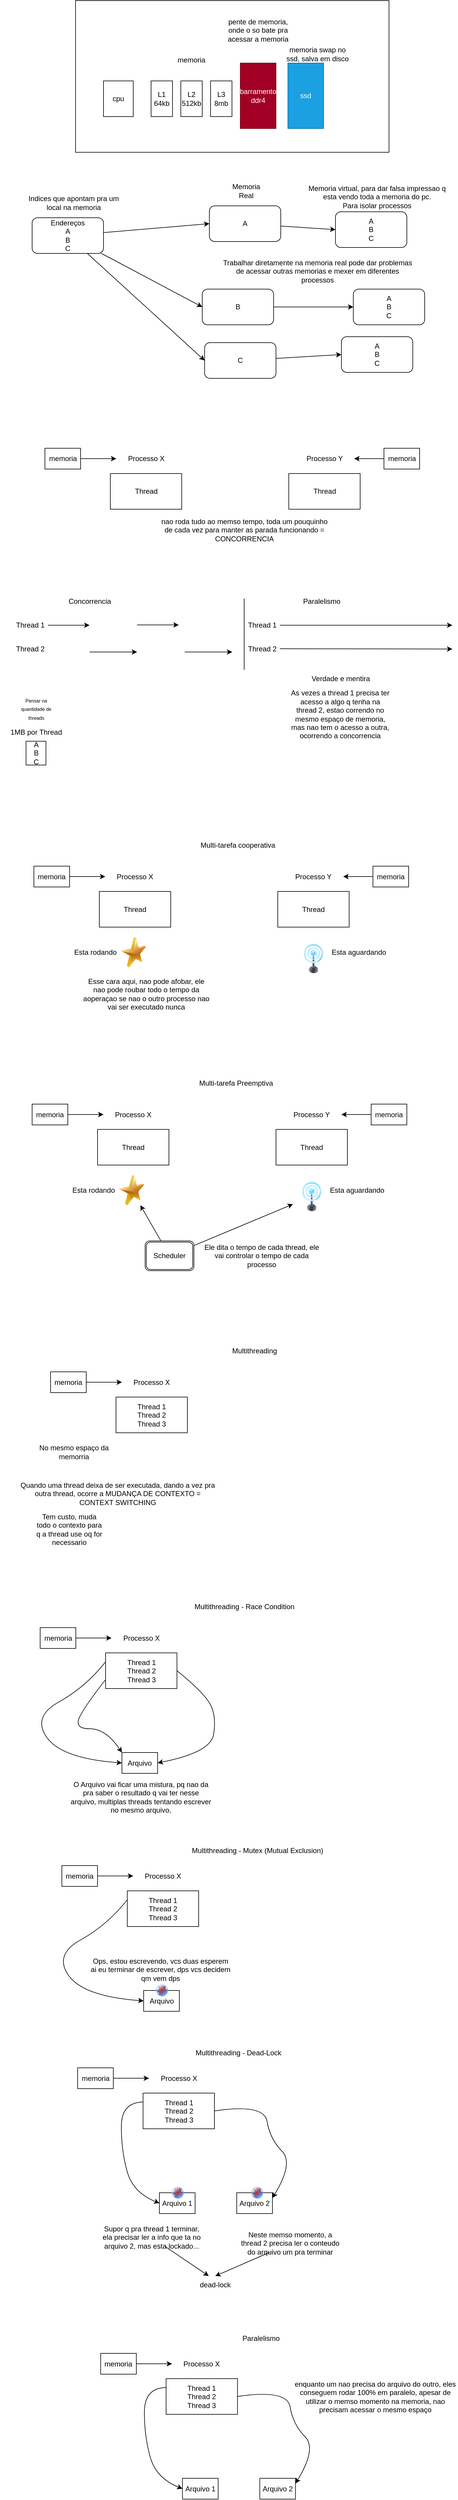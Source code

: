 <mxfile>
    <diagram id="BmdIyCTguXosixRM9kqd" name="Page-1">
        <mxGraphModel dx="1103" dy="774" grid="1" gridSize="10" guides="1" tooltips="1" connect="1" arrows="1" fold="1" page="1" pageScale="1" pageWidth="827" pageHeight="1169" math="0" shadow="0">
            <root>
                <mxCell id="0"/>
                <mxCell id="1" parent="0"/>
                <mxCell id="12" value="" style="rounded=0;whiteSpace=wrap;html=1;" vertex="1" parent="1">
                    <mxGeometry x="143" y="115" width="527" height="255" as="geometry"/>
                </mxCell>
                <mxCell id="2" value="cpu" style="rounded=0;whiteSpace=wrap;html=1;" vertex="1" parent="1">
                    <mxGeometry x="190" y="250" width="50" height="60" as="geometry"/>
                </mxCell>
                <mxCell id="3" value="L1&lt;br&gt;64kb" style="rounded=0;whiteSpace=wrap;html=1;" vertex="1" parent="1">
                    <mxGeometry x="270" y="250" width="36" height="60" as="geometry"/>
                </mxCell>
                <mxCell id="5" value="L2&lt;br&gt;512kb" style="rounded=0;whiteSpace=wrap;html=1;" vertex="1" parent="1">
                    <mxGeometry x="320" y="250" width="36" height="60" as="geometry"/>
                </mxCell>
                <mxCell id="6" value="L3&lt;br&gt;8mb" style="rounded=0;whiteSpace=wrap;html=1;" vertex="1" parent="1">
                    <mxGeometry x="370" y="250" width="36" height="60" as="geometry"/>
                </mxCell>
                <mxCell id="7" value="barramento&lt;br&gt;ddr4" style="rounded=0;whiteSpace=wrap;html=1;fillColor=#a20025;fontColor=#ffffff;strokeColor=#6F0000;" vertex="1" parent="1">
                    <mxGeometry x="420" y="220" width="60" height="110" as="geometry"/>
                </mxCell>
                <mxCell id="8" value="memoria" style="text;html=1;strokeColor=none;fillColor=none;align=center;verticalAlign=middle;whiteSpace=wrap;rounded=0;" vertex="1" parent="1">
                    <mxGeometry x="308" y="200" width="60" height="30" as="geometry"/>
                </mxCell>
                <mxCell id="9" value="pente de memoria, onde o so bate pra acessar a memoria" style="text;html=1;strokeColor=none;fillColor=none;align=center;verticalAlign=middle;whiteSpace=wrap;rounded=0;" vertex="1" parent="1">
                    <mxGeometry x="390" y="150" width="120" height="30" as="geometry"/>
                </mxCell>
                <mxCell id="10" value="ssd" style="rounded=0;whiteSpace=wrap;html=1;fillColor=#1ba1e2;fontColor=#ffffff;strokeColor=#006EAF;" vertex="1" parent="1">
                    <mxGeometry x="500" y="220" width="60" height="110" as="geometry"/>
                </mxCell>
                <mxCell id="11" value="memoria swap no ssd, salva em disco" style="text;html=1;strokeColor=none;fillColor=none;align=center;verticalAlign=middle;whiteSpace=wrap;rounded=0;" vertex="1" parent="1">
                    <mxGeometry x="490" y="190" width="120" height="30" as="geometry"/>
                </mxCell>
                <mxCell id="17" style="edgeStyle=none;html=1;entryX=0;entryY=0.5;entryDx=0;entryDy=0;" edge="1" parent="1" source="13" target="14">
                    <mxGeometry relative="1" as="geometry"/>
                </mxCell>
                <mxCell id="18" style="edgeStyle=none;html=1;entryX=0;entryY=0.5;entryDx=0;entryDy=0;" edge="1" parent="1" source="13" target="15">
                    <mxGeometry relative="1" as="geometry"/>
                </mxCell>
                <mxCell id="19" style="edgeStyle=none;html=1;entryX=0;entryY=0.5;entryDx=0;entryDy=0;" edge="1" parent="1" source="13" target="16">
                    <mxGeometry relative="1" as="geometry"/>
                </mxCell>
                <mxCell id="13" value="Endereços&lt;br&gt;A&lt;br&gt;B&lt;br&gt;C" style="rounded=1;whiteSpace=wrap;html=1;" vertex="1" parent="1">
                    <mxGeometry x="70" y="480" width="120" height="60" as="geometry"/>
                </mxCell>
                <mxCell id="24" style="edgeStyle=none;html=1;entryX=0;entryY=0.5;entryDx=0;entryDy=0;" edge="1" parent="1" source="14" target="22">
                    <mxGeometry relative="1" as="geometry"/>
                </mxCell>
                <mxCell id="14" value="A" style="rounded=1;whiteSpace=wrap;html=1;" vertex="1" parent="1">
                    <mxGeometry x="368" y="460" width="120" height="60" as="geometry"/>
                </mxCell>
                <mxCell id="27" style="edgeStyle=none;html=1;entryX=0;entryY=0.5;entryDx=0;entryDy=0;" edge="1" parent="1" source="15" target="25">
                    <mxGeometry relative="1" as="geometry"/>
                </mxCell>
                <mxCell id="15" value="B" style="rounded=1;whiteSpace=wrap;html=1;" vertex="1" parent="1">
                    <mxGeometry x="356" y="600" width="120" height="60" as="geometry"/>
                </mxCell>
                <mxCell id="28" style="edgeStyle=none;html=1;entryX=0;entryY=0.5;entryDx=0;entryDy=0;" edge="1" parent="1" source="16" target="26">
                    <mxGeometry relative="1" as="geometry"/>
                </mxCell>
                <mxCell id="16" value="C" style="rounded=1;whiteSpace=wrap;html=1;" vertex="1" parent="1">
                    <mxGeometry x="360" y="690" width="120" height="60" as="geometry"/>
                </mxCell>
                <mxCell id="20" value="Memoria Real" style="text;html=1;strokeColor=none;fillColor=none;align=center;verticalAlign=middle;whiteSpace=wrap;rounded=0;" vertex="1" parent="1">
                    <mxGeometry x="400" y="420" width="60" height="30" as="geometry"/>
                </mxCell>
                <mxCell id="21" value="Indices que apontam pra um local na memoria" style="text;html=1;strokeColor=none;fillColor=none;align=center;verticalAlign=middle;whiteSpace=wrap;rounded=0;" vertex="1" parent="1">
                    <mxGeometry x="50" y="440" width="180" height="30" as="geometry"/>
                </mxCell>
                <mxCell id="22" value="A&lt;br&gt;B&lt;br&gt;C" style="rounded=1;whiteSpace=wrap;html=1;" vertex="1" parent="1">
                    <mxGeometry x="580" y="470" width="120" height="60" as="geometry"/>
                </mxCell>
                <mxCell id="23" value="Memoria virtual, para dar falsa impressao q esta vendo toda a memoria do pc.&lt;br&gt;Para isolar processos" style="text;html=1;strokeColor=none;fillColor=none;align=center;verticalAlign=middle;whiteSpace=wrap;rounded=0;" vertex="1" parent="1">
                    <mxGeometry x="530" y="430" width="240" height="30" as="geometry"/>
                </mxCell>
                <mxCell id="25" value="A&lt;br&gt;B&lt;br&gt;C" style="rounded=1;whiteSpace=wrap;html=1;" vertex="1" parent="1">
                    <mxGeometry x="610" y="600" width="120" height="60" as="geometry"/>
                </mxCell>
                <mxCell id="26" value="A&lt;br&gt;B&lt;br&gt;C" style="rounded=1;whiteSpace=wrap;html=1;" vertex="1" parent="1">
                    <mxGeometry x="590" y="680" width="120" height="60" as="geometry"/>
                </mxCell>
                <mxCell id="29" value="Trabalhar diretamente na memoria real pode dar problemas de acessar outras memorias e mexer em diferentes processos" style="text;html=1;strokeColor=none;fillColor=none;align=center;verticalAlign=middle;whiteSpace=wrap;rounded=0;" vertex="1" parent="1">
                    <mxGeometry x="390" y="554.5" width="320" height="30" as="geometry"/>
                </mxCell>
                <mxCell id="30" value="Thread" style="rounded=0;whiteSpace=wrap;html=1;" vertex="1" parent="1">
                    <mxGeometry x="201.5" y="910" width="120" height="60" as="geometry"/>
                </mxCell>
                <mxCell id="31" value="Thread" style="rounded=0;whiteSpace=wrap;html=1;" vertex="1" parent="1">
                    <mxGeometry x="501.5" y="910" width="120" height="60" as="geometry"/>
                </mxCell>
                <mxCell id="32" value="Processo X" style="text;html=1;strokeColor=none;fillColor=none;align=center;verticalAlign=middle;whiteSpace=wrap;rounded=0;" vertex="1" parent="1">
                    <mxGeometry x="211.5" y="870" width="100" height="30" as="geometry"/>
                </mxCell>
                <mxCell id="33" value="Processo Y" style="text;html=1;strokeColor=none;fillColor=none;align=center;verticalAlign=middle;whiteSpace=wrap;rounded=0;" vertex="1" parent="1">
                    <mxGeometry x="511.5" y="870" width="100" height="30" as="geometry"/>
                </mxCell>
                <mxCell id="35" style="edgeStyle=none;html=1;" edge="1" parent="1" source="34" target="32">
                    <mxGeometry relative="1" as="geometry"/>
                </mxCell>
                <mxCell id="34" value="memoria" style="rounded=0;whiteSpace=wrap;html=1;" vertex="1" parent="1">
                    <mxGeometry x="91.5" y="867.5" width="60" height="35" as="geometry"/>
                </mxCell>
                <mxCell id="37" style="edgeStyle=none;html=1;" edge="1" parent="1" source="36" target="33">
                    <mxGeometry relative="1" as="geometry"/>
                </mxCell>
                <mxCell id="36" value="memoria" style="rounded=0;whiteSpace=wrap;html=1;" vertex="1" parent="1">
                    <mxGeometry x="661.5" y="867.5" width="60" height="35" as="geometry"/>
                </mxCell>
                <mxCell id="38" value="nao roda tudo ao memso tempo, toda um pouquinho de cada vez para manter as parada funcionando = CONCORRENCIA" style="text;html=1;strokeColor=none;fillColor=none;align=center;verticalAlign=middle;whiteSpace=wrap;rounded=0;" vertex="1" parent="1">
                    <mxGeometry x="281.5" y="990" width="290" height="30" as="geometry"/>
                </mxCell>
                <mxCell id="39" value="Concorrencia" style="text;html=1;strokeColor=none;fillColor=none;align=center;verticalAlign=middle;whiteSpace=wrap;rounded=0;" vertex="1" parent="1">
                    <mxGeometry x="136.5" y="1110" width="60" height="30" as="geometry"/>
                </mxCell>
                <mxCell id="42" style="edgeStyle=none;html=1;" edge="1" parent="1" source="40">
                    <mxGeometry relative="1" as="geometry">
                        <mxPoint x="166.5" y="1165" as="targetPoint"/>
                    </mxGeometry>
                </mxCell>
                <mxCell id="40" value="Thread 1" style="text;html=1;strokeColor=none;fillColor=none;align=center;verticalAlign=middle;whiteSpace=wrap;rounded=0;" vertex="1" parent="1">
                    <mxGeometry x="36.5" y="1150" width="60" height="30" as="geometry"/>
                </mxCell>
                <mxCell id="41" value="Thread 2" style="text;html=1;strokeColor=none;fillColor=none;align=center;verticalAlign=middle;whiteSpace=wrap;rounded=0;" vertex="1" parent="1">
                    <mxGeometry x="36.5" y="1190" width="60" height="30" as="geometry"/>
                </mxCell>
                <mxCell id="43" value="" style="endArrow=classic;html=1;" edge="1" parent="1">
                    <mxGeometry width="50" height="50" relative="1" as="geometry">
                        <mxPoint x="166.5" y="1210" as="sourcePoint"/>
                        <mxPoint x="246.5" y="1210" as="targetPoint"/>
                    </mxGeometry>
                </mxCell>
                <mxCell id="44" style="edgeStyle=none;html=1;" edge="1" parent="1">
                    <mxGeometry relative="1" as="geometry">
                        <mxPoint x="316.5" y="1164.5" as="targetPoint"/>
                        <mxPoint x="246.5" y="1164.5" as="sourcePoint"/>
                    </mxGeometry>
                </mxCell>
                <mxCell id="45" value="" style="endArrow=classic;html=1;" edge="1" parent="1">
                    <mxGeometry width="50" height="50" relative="1" as="geometry">
                        <mxPoint x="326.5" y="1210" as="sourcePoint"/>
                        <mxPoint x="406.5" y="1210" as="targetPoint"/>
                    </mxGeometry>
                </mxCell>
                <mxCell id="46" value="Paralelismo" style="text;html=1;strokeColor=none;fillColor=none;align=center;verticalAlign=middle;whiteSpace=wrap;rounded=0;" vertex="1" parent="1">
                    <mxGeometry x="526.5" y="1110" width="60" height="30" as="geometry"/>
                </mxCell>
                <mxCell id="47" style="edgeStyle=none;html=1;" edge="1" parent="1" source="48">
                    <mxGeometry relative="1" as="geometry">
                        <mxPoint x="776.5" y="1165" as="targetPoint"/>
                    </mxGeometry>
                </mxCell>
                <mxCell id="48" value="Thread 1" style="text;html=1;strokeColor=none;fillColor=none;align=center;verticalAlign=middle;whiteSpace=wrap;rounded=0;" vertex="1" parent="1">
                    <mxGeometry x="426.5" y="1150" width="60" height="30" as="geometry"/>
                </mxCell>
                <mxCell id="49" value="Thread 2" style="text;html=1;strokeColor=none;fillColor=none;align=center;verticalAlign=middle;whiteSpace=wrap;rounded=0;" vertex="1" parent="1">
                    <mxGeometry x="426.5" y="1190" width="60" height="30" as="geometry"/>
                </mxCell>
                <mxCell id="50" value="" style="endArrow=classic;html=1;" edge="1" parent="1">
                    <mxGeometry width="50" height="50" relative="1" as="geometry">
                        <mxPoint x="486.5" y="1204.5" as="sourcePoint"/>
                        <mxPoint x="776.5" y="1205" as="targetPoint"/>
                    </mxGeometry>
                </mxCell>
                <mxCell id="53" value="" style="endArrow=none;html=1;" edge="1" parent="1">
                    <mxGeometry width="50" height="50" relative="1" as="geometry">
                        <mxPoint x="426.5" y="1240" as="sourcePoint"/>
                        <mxPoint x="426.5" y="1120" as="targetPoint"/>
                    </mxGeometry>
                </mxCell>
                <mxCell id="54" value="Verdade e mentira" style="text;html=1;strokeColor=none;fillColor=none;align=center;verticalAlign=middle;whiteSpace=wrap;rounded=0;" vertex="1" parent="1">
                    <mxGeometry x="526.5" y="1240" width="123.5" height="30" as="geometry"/>
                </mxCell>
                <mxCell id="55" value="As vezes a thread 1 precisa ter acesso a algo q tenha na thread 2, estao correndo no mesmo espaço de memoria, mas nao tem o acesso a outra, ocorrendo a concorrencia" style="text;html=1;strokeColor=none;fillColor=none;align=center;verticalAlign=middle;whiteSpace=wrap;rounded=0;" vertex="1" parent="1">
                    <mxGeometry x="503.25" y="1300" width="170" height="30" as="geometry"/>
                </mxCell>
                <mxCell id="57" value="A&lt;br&gt;B&lt;br&gt;C" style="rounded=0;whiteSpace=wrap;html=1;" vertex="1" parent="1">
                    <mxGeometry x="59.75" y="1360" width="33.5" height="40" as="geometry"/>
                </mxCell>
                <mxCell id="58" value="1MB por Thread" style="text;html=1;strokeColor=none;fillColor=none;align=center;verticalAlign=middle;whiteSpace=wrap;rounded=0;" vertex="1" parent="1">
                    <mxGeometry x="16.5" y="1330" width="120" height="30" as="geometry"/>
                </mxCell>
                <mxCell id="60" value="&lt;font style=&quot;font-size: 8px;&quot;&gt;Pensar na quantidade de threads&lt;/font&gt;" style="text;html=1;strokeColor=none;fillColor=none;align=center;verticalAlign=middle;whiteSpace=wrap;rounded=0;" vertex="1" parent="1">
                    <mxGeometry x="46.5" y="1290" width="60" height="30" as="geometry"/>
                </mxCell>
                <mxCell id="61" value="Thread" style="rounded=0;whiteSpace=wrap;html=1;" vertex="1" parent="1">
                    <mxGeometry x="183" y="1612.5" width="120" height="60" as="geometry"/>
                </mxCell>
                <mxCell id="62" value="Thread" style="rounded=0;whiteSpace=wrap;html=1;" vertex="1" parent="1">
                    <mxGeometry x="483" y="1612.5" width="120" height="60" as="geometry"/>
                </mxCell>
                <mxCell id="63" value="Processo X" style="text;html=1;strokeColor=none;fillColor=none;align=center;verticalAlign=middle;whiteSpace=wrap;rounded=0;" vertex="1" parent="1">
                    <mxGeometry x="193" y="1572.5" width="100" height="30" as="geometry"/>
                </mxCell>
                <mxCell id="64" value="Processo Y" style="text;html=1;strokeColor=none;fillColor=none;align=center;verticalAlign=middle;whiteSpace=wrap;rounded=0;" vertex="1" parent="1">
                    <mxGeometry x="493" y="1572.5" width="100" height="30" as="geometry"/>
                </mxCell>
                <mxCell id="65" style="edgeStyle=none;html=1;" edge="1" parent="1" source="66" target="63">
                    <mxGeometry relative="1" as="geometry"/>
                </mxCell>
                <mxCell id="66" value="memoria" style="rounded=0;whiteSpace=wrap;html=1;" vertex="1" parent="1">
                    <mxGeometry x="73" y="1570" width="60" height="35" as="geometry"/>
                </mxCell>
                <mxCell id="67" style="edgeStyle=none;html=1;" edge="1" parent="1" source="68" target="64">
                    <mxGeometry relative="1" as="geometry"/>
                </mxCell>
                <mxCell id="68" value="memoria" style="rounded=0;whiteSpace=wrap;html=1;" vertex="1" parent="1">
                    <mxGeometry x="643" y="1570" width="60" height="35" as="geometry"/>
                </mxCell>
                <mxCell id="69" value="Multi-tarefa cooperativa" style="text;html=1;strokeColor=none;fillColor=none;align=center;verticalAlign=middle;whiteSpace=wrap;rounded=0;" vertex="1" parent="1">
                    <mxGeometry x="271" y="1520" width="290" height="30" as="geometry"/>
                </mxCell>
                <mxCell id="70" value="" style="image;html=1;image=img/lib/clip_art/general/Star_128x128.png;fontSize=8;" vertex="1" parent="1">
                    <mxGeometry x="211.5" y="1690" width="58" height="50" as="geometry"/>
                </mxCell>
                <mxCell id="71" value="" style="image;html=1;image=img/lib/clip_art/telecommunication/Signal_tower_on_128x128.png;fontSize=8;" vertex="1" parent="1">
                    <mxGeometry x="511.5" y="1700" width="63" height="50" as="geometry"/>
                </mxCell>
                <mxCell id="72" value="Esta rodando" style="text;html=1;strokeColor=none;fillColor=none;align=center;verticalAlign=middle;whiteSpace=wrap;rounded=0;" vertex="1" parent="1">
                    <mxGeometry x="121.5" y="1700" width="108.5" height="30" as="geometry"/>
                </mxCell>
                <mxCell id="73" value="Esta aguardando" style="text;html=1;strokeColor=none;fillColor=none;align=center;verticalAlign=middle;whiteSpace=wrap;rounded=0;" vertex="1" parent="1">
                    <mxGeometry x="564.75" y="1700" width="108.5" height="30" as="geometry"/>
                </mxCell>
                <mxCell id="74" value="Esse cara aqui, nao pode afobar, ele nao pode roubar todo o tempo da aoperaçao se nao o outro processo nao vai ser executado nunca" style="text;html=1;strokeColor=none;fillColor=none;align=center;verticalAlign=middle;whiteSpace=wrap;rounded=0;" vertex="1" parent="1">
                    <mxGeometry x="151.5" y="1770" width="220" height="30" as="geometry"/>
                </mxCell>
                <mxCell id="75" value="Thread" style="rounded=0;whiteSpace=wrap;html=1;" vertex="1" parent="1">
                    <mxGeometry x="180" y="2012.5" width="120" height="60" as="geometry"/>
                </mxCell>
                <mxCell id="76" value="Thread" style="rounded=0;whiteSpace=wrap;html=1;" vertex="1" parent="1">
                    <mxGeometry x="480" y="2012.5" width="120" height="60" as="geometry"/>
                </mxCell>
                <mxCell id="77" value="Processo X" style="text;html=1;strokeColor=none;fillColor=none;align=center;verticalAlign=middle;whiteSpace=wrap;rounded=0;" vertex="1" parent="1">
                    <mxGeometry x="190" y="1972.5" width="100" height="30" as="geometry"/>
                </mxCell>
                <mxCell id="78" value="Processo Y" style="text;html=1;strokeColor=none;fillColor=none;align=center;verticalAlign=middle;whiteSpace=wrap;rounded=0;" vertex="1" parent="1">
                    <mxGeometry x="490" y="1972.5" width="100" height="30" as="geometry"/>
                </mxCell>
                <mxCell id="79" style="edgeStyle=none;html=1;" edge="1" parent="1" source="80" target="77">
                    <mxGeometry relative="1" as="geometry"/>
                </mxCell>
                <mxCell id="80" value="memoria" style="rounded=0;whiteSpace=wrap;html=1;" vertex="1" parent="1">
                    <mxGeometry x="70" y="1970" width="60" height="35" as="geometry"/>
                </mxCell>
                <mxCell id="81" style="edgeStyle=none;html=1;" edge="1" parent="1" source="82" target="78">
                    <mxGeometry relative="1" as="geometry"/>
                </mxCell>
                <mxCell id="82" value="memoria" style="rounded=0;whiteSpace=wrap;html=1;" vertex="1" parent="1">
                    <mxGeometry x="640" y="1970" width="60" height="35" as="geometry"/>
                </mxCell>
                <mxCell id="83" value="Multi-tarefa Preemptiva" style="text;html=1;strokeColor=none;fillColor=none;align=center;verticalAlign=middle;whiteSpace=wrap;rounded=0;" vertex="1" parent="1">
                    <mxGeometry x="268" y="1920" width="290" height="30" as="geometry"/>
                </mxCell>
                <mxCell id="84" value="" style="image;html=1;image=img/lib/clip_art/general/Star_128x128.png;fontSize=8;" vertex="1" parent="1">
                    <mxGeometry x="208.5" y="2090" width="58" height="50" as="geometry"/>
                </mxCell>
                <mxCell id="85" value="" style="image;html=1;image=img/lib/clip_art/telecommunication/Signal_tower_on_128x128.png;fontSize=8;" vertex="1" parent="1">
                    <mxGeometry x="508.5" y="2100" width="63" height="50" as="geometry"/>
                </mxCell>
                <mxCell id="86" value="Esta rodando" style="text;html=1;strokeColor=none;fillColor=none;align=center;verticalAlign=middle;whiteSpace=wrap;rounded=0;" vertex="1" parent="1">
                    <mxGeometry x="118.5" y="2100" width="108.5" height="30" as="geometry"/>
                </mxCell>
                <mxCell id="87" value="Esta aguardando" style="text;html=1;strokeColor=none;fillColor=none;align=center;verticalAlign=middle;whiteSpace=wrap;rounded=0;" vertex="1" parent="1">
                    <mxGeometry x="561.75" y="2100" width="108.5" height="30" as="geometry"/>
                </mxCell>
                <mxCell id="92" style="edgeStyle=none;html=1;entryX=0.75;entryY=1;entryDx=0;entryDy=0;fontSize=12;" edge="1" parent="1" source="89" target="84">
                    <mxGeometry relative="1" as="geometry"/>
                </mxCell>
                <mxCell id="93" style="edgeStyle=none;html=1;fontSize=12;" edge="1" parent="1" source="89" target="85">
                    <mxGeometry relative="1" as="geometry"/>
                </mxCell>
                <mxCell id="89" value="&lt;font style=&quot;font-size: 12px;&quot;&gt;Scheduler&lt;/font&gt;" style="shape=ext;double=1;rounded=1;whiteSpace=wrap;html=1;fontSize=8;" vertex="1" parent="1">
                    <mxGeometry x="260" y="2200" width="82" height="50" as="geometry"/>
                </mxCell>
                <mxCell id="91" value="Ele dita o tempo de cada thread, ele vai controlar o tempo de cada processo" style="text;html=1;strokeColor=none;fillColor=none;align=center;verticalAlign=middle;whiteSpace=wrap;rounded=0;fontSize=12;" vertex="1" parent="1">
                    <mxGeometry x="356" y="2210" width="200" height="30" as="geometry"/>
                </mxCell>
                <mxCell id="110" value="Thread 1&lt;br&gt;Thread 2&lt;br&gt;Thread 3" style="rounded=0;whiteSpace=wrap;html=1;" vertex="1" parent="1">
                    <mxGeometry x="211" y="2462.5" width="120" height="60" as="geometry"/>
                </mxCell>
                <mxCell id="112" value="Processo X" style="text;html=1;strokeColor=none;fillColor=none;align=center;verticalAlign=middle;whiteSpace=wrap;rounded=0;" vertex="1" parent="1">
                    <mxGeometry x="221" y="2422.5" width="100" height="30" as="geometry"/>
                </mxCell>
                <mxCell id="114" style="edgeStyle=none;html=1;" edge="1" parent="1" source="115" target="112">
                    <mxGeometry relative="1" as="geometry"/>
                </mxCell>
                <mxCell id="115" value="memoria" style="rounded=0;whiteSpace=wrap;html=1;" vertex="1" parent="1">
                    <mxGeometry x="101" y="2420" width="60" height="35" as="geometry"/>
                </mxCell>
                <mxCell id="118" value="Multithreading" style="text;html=1;strokeColor=none;fillColor=none;align=center;verticalAlign=middle;whiteSpace=wrap;rounded=0;" vertex="1" parent="1">
                    <mxGeometry x="299" y="2370" width="290" height="30" as="geometry"/>
                </mxCell>
                <mxCell id="126" value="Quando uma thread deixa de ser executada, dando a vez pra outra thread, ocorre a MUDANÇA DE CONTEXTO = CONTEXT SWITCHING" style="text;html=1;strokeColor=none;fillColor=none;align=center;verticalAlign=middle;whiteSpace=wrap;rounded=0;fontSize=12;" vertex="1" parent="1">
                    <mxGeometry x="46.5" y="2580" width="333.5" height="90" as="geometry"/>
                </mxCell>
                <mxCell id="127" value="No mesmo espaço da memorria" style="text;html=1;strokeColor=none;fillColor=none;align=center;verticalAlign=middle;whiteSpace=wrap;rounded=0;" vertex="1" parent="1">
                    <mxGeometry x="80.75" y="2540" width="118.5" height="30" as="geometry"/>
                </mxCell>
                <mxCell id="128" value="Tem custo, muda todo o contexto para q a thread use oq for necessario" style="text;html=1;strokeColor=none;fillColor=none;align=center;verticalAlign=middle;whiteSpace=wrap;rounded=0;" vertex="1" parent="1">
                    <mxGeometry x="73" y="2670" width="118.5" height="30" as="geometry"/>
                </mxCell>
                <mxCell id="129" value="Thread 1&lt;br&gt;Thread 2&lt;br&gt;Thread 3" style="rounded=0;whiteSpace=wrap;html=1;" vertex="1" parent="1">
                    <mxGeometry x="193.5" y="2892.5" width="120" height="60" as="geometry"/>
                </mxCell>
                <mxCell id="130" value="Processo X" style="text;html=1;strokeColor=none;fillColor=none;align=center;verticalAlign=middle;whiteSpace=wrap;rounded=0;" vertex="1" parent="1">
                    <mxGeometry x="203.5" y="2852.5" width="100" height="30" as="geometry"/>
                </mxCell>
                <mxCell id="131" style="edgeStyle=none;html=1;" edge="1" parent="1" source="132" target="130">
                    <mxGeometry relative="1" as="geometry"/>
                </mxCell>
                <mxCell id="132" value="memoria" style="rounded=0;whiteSpace=wrap;html=1;" vertex="1" parent="1">
                    <mxGeometry x="83.5" y="2850" width="60" height="35" as="geometry"/>
                </mxCell>
                <mxCell id="133" value="Multithreading - Race Condition" style="text;html=1;strokeColor=none;fillColor=none;align=center;verticalAlign=middle;whiteSpace=wrap;rounded=0;" vertex="1" parent="1">
                    <mxGeometry x="281.5" y="2800" width="290" height="30" as="geometry"/>
                </mxCell>
                <mxCell id="137" value="Arquivo" style="rounded=0;whiteSpace=wrap;html=1;" vertex="1" parent="1">
                    <mxGeometry x="221" y="3060" width="60" height="35" as="geometry"/>
                </mxCell>
                <mxCell id="138" value="" style="curved=1;endArrow=classic;html=1;fontSize=12;exitX=0;exitY=0.25;exitDx=0;exitDy=0;entryX=0;entryY=0.5;entryDx=0;entryDy=0;" edge="1" parent="1" source="129" target="137">
                    <mxGeometry width="50" height="50" relative="1" as="geometry">
                        <mxPoint x="390" y="3010" as="sourcePoint"/>
                        <mxPoint x="440" y="2960" as="targetPoint"/>
                        <Array as="points">
                            <mxPoint x="160" y="2950"/>
                            <mxPoint x="70" y="3000"/>
                            <mxPoint x="120" y="3070"/>
                        </Array>
                    </mxGeometry>
                </mxCell>
                <mxCell id="139" value="" style="curved=1;endArrow=classic;html=1;fontSize=12;exitX=1;exitY=0.5;exitDx=0;exitDy=0;entryX=1;entryY=0.5;entryDx=0;entryDy=0;" edge="1" parent="1" source="129" target="137">
                    <mxGeometry width="50" height="50" relative="1" as="geometry">
                        <mxPoint x="203.5" y="2917.5" as="sourcePoint"/>
                        <mxPoint x="231" y="3087.5" as="targetPoint"/>
                        <Array as="points">
                            <mxPoint x="360" y="2960"/>
                            <mxPoint x="380" y="3000"/>
                            <mxPoint x="370" y="3060"/>
                        </Array>
                    </mxGeometry>
                </mxCell>
                <mxCell id="140" value="" style="curved=1;endArrow=classic;html=1;fontSize=12;exitX=0;exitY=0.75;exitDx=0;exitDy=0;entryX=0;entryY=0;entryDx=0;entryDy=0;" edge="1" parent="1" source="129" target="137">
                    <mxGeometry width="50" height="50" relative="1" as="geometry">
                        <mxPoint x="323.5" y="2932.5" as="sourcePoint"/>
                        <mxPoint x="291" y="3087.5" as="targetPoint"/>
                        <Array as="points">
                            <mxPoint x="160" y="2980"/>
                            <mxPoint x="140" y="3020"/>
                            <mxPoint x="194" y="3020"/>
                        </Array>
                    </mxGeometry>
                </mxCell>
                <mxCell id="141" value="O Arquivo vai ficar uma mistura, pq nao da pra saber o resultado q vai ter nesse arquivo, multiplas threads tentando escrever no mesmo arquivo," style="text;html=1;strokeColor=none;fillColor=none;align=center;verticalAlign=middle;whiteSpace=wrap;rounded=0;fontSize=12;" vertex="1" parent="1">
                    <mxGeometry x="133" y="3120" width="240" height="30" as="geometry"/>
                </mxCell>
                <mxCell id="142" value="Thread 1&lt;br&gt;Thread 2&lt;br&gt;Thread 3" style="rounded=0;whiteSpace=wrap;html=1;" vertex="1" parent="1">
                    <mxGeometry x="230" y="3292.5" width="120" height="60" as="geometry"/>
                </mxCell>
                <mxCell id="143" value="Processo X" style="text;html=1;strokeColor=none;fillColor=none;align=center;verticalAlign=middle;whiteSpace=wrap;rounded=0;" vertex="1" parent="1">
                    <mxGeometry x="240" y="3252.5" width="100" height="30" as="geometry"/>
                </mxCell>
                <mxCell id="144" style="edgeStyle=none;html=1;" edge="1" parent="1" source="145" target="143">
                    <mxGeometry relative="1" as="geometry"/>
                </mxCell>
                <mxCell id="145" value="memoria" style="rounded=0;whiteSpace=wrap;html=1;" vertex="1" parent="1">
                    <mxGeometry x="120" y="3250" width="60" height="35" as="geometry"/>
                </mxCell>
                <mxCell id="146" value="Multithreading - Mutex (Mutual Exclusion)" style="text;html=1;strokeColor=none;fillColor=none;align=center;verticalAlign=middle;whiteSpace=wrap;rounded=0;" vertex="1" parent="1">
                    <mxGeometry x="303.5" y="3210" width="290" height="30" as="geometry"/>
                </mxCell>
                <mxCell id="147" value="Arquivo" style="rounded=0;whiteSpace=wrap;html=1;" vertex="1" parent="1">
                    <mxGeometry x="257.5" y="3460" width="60" height="35" as="geometry"/>
                </mxCell>
                <mxCell id="148" value="" style="curved=1;endArrow=classic;html=1;fontSize=12;exitX=0;exitY=0.25;exitDx=0;exitDy=0;entryX=0;entryY=0.5;entryDx=0;entryDy=0;" edge="1" parent="1" source="142" target="147">
                    <mxGeometry width="50" height="50" relative="1" as="geometry">
                        <mxPoint x="426.5" y="3410" as="sourcePoint"/>
                        <mxPoint x="476.5" y="3360" as="targetPoint"/>
                        <Array as="points">
                            <mxPoint x="196.5" y="3350"/>
                            <mxPoint x="106.5" y="3400"/>
                            <mxPoint x="156.5" y="3470"/>
                        </Array>
                    </mxGeometry>
                </mxCell>
                <mxCell id="151" value="Ops, estou escrevendo, vcs duas esperem ai eu terminar de escrever, dps vcs decidem qm vem dps" style="text;html=1;strokeColor=none;fillColor=none;align=center;verticalAlign=middle;whiteSpace=wrap;rounded=0;fontSize=12;" vertex="1" parent="1">
                    <mxGeometry x="166" y="3410" width="240" height="30" as="geometry"/>
                </mxCell>
                <mxCell id="153" value="" style="image;html=1;image=img/lib/clip_art/computers/Antivirus_128x128.png;fontSize=12;" vertex="1" parent="1">
                    <mxGeometry x="273.5" y="3450" width="30" height="20" as="geometry"/>
                </mxCell>
                <mxCell id="154" value="Thread 1&lt;br&gt;Thread 2&lt;br&gt;Thread 3" style="rounded=0;whiteSpace=wrap;html=1;" vertex="1" parent="1">
                    <mxGeometry x="256.5" y="3632.5" width="120" height="60" as="geometry"/>
                </mxCell>
                <mxCell id="155" value="Processo X" style="text;html=1;strokeColor=none;fillColor=none;align=center;verticalAlign=middle;whiteSpace=wrap;rounded=0;" vertex="1" parent="1">
                    <mxGeometry x="266.5" y="3592.5" width="100" height="30" as="geometry"/>
                </mxCell>
                <mxCell id="156" style="edgeStyle=none;html=1;" edge="1" parent="1" source="157" target="155">
                    <mxGeometry relative="1" as="geometry"/>
                </mxCell>
                <mxCell id="157" value="memoria" style="rounded=0;whiteSpace=wrap;html=1;" vertex="1" parent="1">
                    <mxGeometry x="146.5" y="3590" width="60" height="35" as="geometry"/>
                </mxCell>
                <mxCell id="158" value="Multithreading - Dead-Lock" style="text;html=1;strokeColor=none;fillColor=none;align=center;verticalAlign=middle;whiteSpace=wrap;rounded=0;" vertex="1" parent="1">
                    <mxGeometry x="331.5" y="3550" width="170" height="30" as="geometry"/>
                </mxCell>
                <mxCell id="159" value="Arquivo 1" style="rounded=0;whiteSpace=wrap;html=1;" vertex="1" parent="1">
                    <mxGeometry x="284" y="3800" width="60" height="35" as="geometry"/>
                </mxCell>
                <mxCell id="160" value="" style="curved=1;endArrow=classic;html=1;fontSize=12;exitX=0;exitY=0.25;exitDx=0;exitDy=0;entryX=0;entryY=0.5;entryDx=0;entryDy=0;" edge="1" parent="1" source="154" target="159">
                    <mxGeometry width="50" height="50" relative="1" as="geometry">
                        <mxPoint x="453" y="3750" as="sourcePoint"/>
                        <mxPoint x="503" y="3700" as="targetPoint"/>
                        <Array as="points">
                            <mxPoint x="220" y="3648"/>
                            <mxPoint x="220" y="3730"/>
                            <mxPoint x="240" y="3800"/>
                        </Array>
                    </mxGeometry>
                </mxCell>
                <mxCell id="162" value="" style="image;html=1;image=img/lib/clip_art/computers/Antivirus_128x128.png;fontSize=12;" vertex="1" parent="1">
                    <mxGeometry x="300" y="3790" width="30" height="20" as="geometry"/>
                </mxCell>
                <mxCell id="163" value="Arquivo 2" style="rounded=0;whiteSpace=wrap;html=1;" vertex="1" parent="1">
                    <mxGeometry x="414" y="3800" width="60" height="35" as="geometry"/>
                </mxCell>
                <mxCell id="164" value="" style="image;html=1;image=img/lib/clip_art/computers/Antivirus_128x128.png;fontSize=12;" vertex="1" parent="1">
                    <mxGeometry x="433.5" y="3790" width="30" height="20" as="geometry"/>
                </mxCell>
                <mxCell id="165" value="" style="curved=1;endArrow=classic;html=1;fontSize=12;exitX=1;exitY=0.5;exitDx=0;exitDy=0;entryX=1;entryY=0.25;entryDx=0;entryDy=0;" edge="1" parent="1" source="154" target="163">
                    <mxGeometry width="50" height="50" relative="1" as="geometry">
                        <mxPoint x="266.5" y="3657.5" as="sourcePoint"/>
                        <mxPoint x="294" y="3827.5" as="targetPoint"/>
                        <Array as="points">
                            <mxPoint x="460" y="3650"/>
                            <mxPoint x="470" y="3710"/>
                            <mxPoint x="510" y="3750"/>
                        </Array>
                    </mxGeometry>
                </mxCell>
                <mxCell id="172" style="edgeStyle=none;html=1;entryX=0.435;entryY=0;entryDx=0;entryDy=0;entryPerimeter=0;fontSize=12;" edge="1" parent="1" source="168" target="170">
                    <mxGeometry relative="1" as="geometry"/>
                </mxCell>
                <mxCell id="168" value="Supor q pra thread 1 terminar, ela precisar ler a info que ta no arquivo 2, mas esta lockado..." style="text;html=1;strokeColor=none;fillColor=none;align=center;verticalAlign=middle;whiteSpace=wrap;rounded=0;" vertex="1" parent="1">
                    <mxGeometry x="186" y="3860" width="170" height="30" as="geometry"/>
                </mxCell>
                <mxCell id="171" style="edgeStyle=none;html=1;entryX=0.5;entryY=0;entryDx=0;entryDy=0;fontSize=12;" edge="1" parent="1" source="169" target="170">
                    <mxGeometry relative="1" as="geometry"/>
                </mxCell>
                <mxCell id="169" value="Neste memso momento, a thread 2 precisa ler o conteudo do arquivo um pra terminar" style="text;html=1;strokeColor=none;fillColor=none;align=center;verticalAlign=middle;whiteSpace=wrap;rounded=0;" vertex="1" parent="1">
                    <mxGeometry x="419" y="3870" width="170" height="30" as="geometry"/>
                </mxCell>
                <mxCell id="170" value="dead-lock" style="text;html=1;strokeColor=none;fillColor=none;align=center;verticalAlign=middle;whiteSpace=wrap;rounded=0;" vertex="1" parent="1">
                    <mxGeometry x="293" y="3940" width="170" height="30" as="geometry"/>
                </mxCell>
                <mxCell id="173" value="Thread 1&lt;br&gt;Thread 2&lt;br&gt;Thread 3" style="rounded=0;whiteSpace=wrap;html=1;" vertex="1" parent="1">
                    <mxGeometry x="295.25" y="4112.5" width="120" height="60" as="geometry"/>
                </mxCell>
                <mxCell id="174" value="Processo X" style="text;html=1;strokeColor=none;fillColor=none;align=center;verticalAlign=middle;whiteSpace=wrap;rounded=0;" vertex="1" parent="1">
                    <mxGeometry x="305.25" y="4072.5" width="100" height="30" as="geometry"/>
                </mxCell>
                <mxCell id="175" style="edgeStyle=none;html=1;" edge="1" parent="1" source="176" target="174">
                    <mxGeometry relative="1" as="geometry"/>
                </mxCell>
                <mxCell id="176" value="memoria" style="rounded=0;whiteSpace=wrap;html=1;" vertex="1" parent="1">
                    <mxGeometry x="185.25" y="4070" width="60" height="35" as="geometry"/>
                </mxCell>
                <mxCell id="177" value="Paralelismo" style="text;html=1;strokeColor=none;fillColor=none;align=center;verticalAlign=middle;whiteSpace=wrap;rounded=0;" vertex="1" parent="1">
                    <mxGeometry x="370.25" y="4030" width="170" height="30" as="geometry"/>
                </mxCell>
                <mxCell id="178" value="Arquivo 1" style="rounded=0;whiteSpace=wrap;html=1;" vertex="1" parent="1">
                    <mxGeometry x="322.75" y="4280" width="60" height="35" as="geometry"/>
                </mxCell>
                <mxCell id="179" value="" style="curved=1;endArrow=classic;html=1;fontSize=12;exitX=0;exitY=0.25;exitDx=0;exitDy=0;entryX=0;entryY=0.5;entryDx=0;entryDy=0;" edge="1" parent="1" source="173" target="178">
                    <mxGeometry width="50" height="50" relative="1" as="geometry">
                        <mxPoint x="491.75" y="4230" as="sourcePoint"/>
                        <mxPoint x="541.75" y="4180" as="targetPoint"/>
                        <Array as="points">
                            <mxPoint x="258.75" y="4128"/>
                            <mxPoint x="258.75" y="4210"/>
                            <mxPoint x="278.75" y="4280"/>
                        </Array>
                    </mxGeometry>
                </mxCell>
                <mxCell id="181" value="Arquivo 2" style="rounded=0;whiteSpace=wrap;html=1;" vertex="1" parent="1">
                    <mxGeometry x="452.75" y="4280" width="60" height="35" as="geometry"/>
                </mxCell>
                <mxCell id="183" value="" style="curved=1;endArrow=classic;html=1;fontSize=12;exitX=1;exitY=0.5;exitDx=0;exitDy=0;entryX=1;entryY=0.25;entryDx=0;entryDy=0;" edge="1" parent="1" source="173" target="181">
                    <mxGeometry width="50" height="50" relative="1" as="geometry">
                        <mxPoint x="305.25" y="4137.5" as="sourcePoint"/>
                        <mxPoint x="332.75" y="4307.5" as="targetPoint"/>
                        <Array as="points">
                            <mxPoint x="498.75" y="4130"/>
                            <mxPoint x="508.75" y="4190"/>
                            <mxPoint x="548.75" y="4230"/>
                        </Array>
                    </mxGeometry>
                </mxCell>
                <mxCell id="191" value="enquanto um nao precisa do arquivo do outro, eles conseguem rodar 100% em paralelo, apesar de utilizar o memso momento na memoria, nao precisam acessar o mesmo espaço" style="text;html=1;strokeColor=none;fillColor=none;align=center;verticalAlign=middle;whiteSpace=wrap;rounded=0;fontSize=12;" vertex="1" parent="1">
                    <mxGeometry x="510" y="4127.5" width="273.5" height="30" as="geometry"/>
                </mxCell>
            </root>
        </mxGraphModel>
    </diagram>
</mxfile>